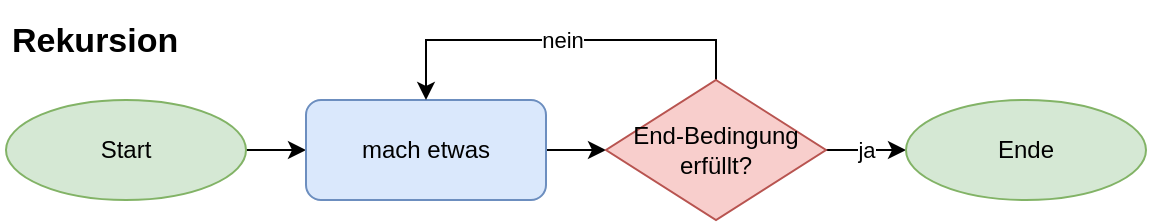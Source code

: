 <mxfile version="14.1.8" type="device"><diagram id="C5RBs43oDa-KdzZeNtuy" name="Page-1"><mxGraphModel dx="372" dy="237" grid="1" gridSize="10" guides="1" tooltips="1" connect="1" arrows="1" fold="1" page="1" pageScale="1" pageWidth="827" pageHeight="1169" math="0" shadow="0"><root><mxCell id="WIyWlLk6GJQsqaUBKTNV-0"/><mxCell id="WIyWlLk6GJQsqaUBKTNV-1" parent="WIyWlLk6GJQsqaUBKTNV-0"/><mxCell id="1hsuo7OrqMztPYaOykLH-0" value="&lt;h1 style=&quot;font-size: 17px;&quot;&gt;Rekursion&lt;/h1&gt;&lt;p style=&quot;font-size: 17px;&quot;&gt;&lt;br style=&quot;font-size: 17px;&quot;&gt;&lt;/p&gt;" style="text;html=1;strokeColor=none;fillColor=none;spacing=5;spacingTop=-20;whiteSpace=wrap;overflow=hidden;rounded=0;fontSize=17;" vertex="1" parent="WIyWlLk6GJQsqaUBKTNV-1"><mxGeometry x="157.5" y="50" width="120" height="30" as="geometry"/></mxCell><mxCell id="1hsuo7OrqMztPYaOykLH-6" style="edgeStyle=orthogonalEdgeStyle;rounded=0;orthogonalLoop=1;jettySize=auto;html=1;entryX=0;entryY=0.5;entryDx=0;entryDy=0;" edge="1" parent="WIyWlLk6GJQsqaUBKTNV-1" source="1hsuo7OrqMztPYaOykLH-1" target="1hsuo7OrqMztPYaOykLH-2"><mxGeometry relative="1" as="geometry"/></mxCell><mxCell id="1hsuo7OrqMztPYaOykLH-1" value="Start" style="ellipse;whiteSpace=wrap;html=1;fillColor=#d5e8d4;strokeColor=#82b366;" vertex="1" parent="WIyWlLk6GJQsqaUBKTNV-1"><mxGeometry x="160" y="90" width="120" height="50" as="geometry"/></mxCell><mxCell id="1hsuo7OrqMztPYaOykLH-5" style="edgeStyle=orthogonalEdgeStyle;rounded=0;orthogonalLoop=1;jettySize=auto;html=1;entryX=0;entryY=0.5;entryDx=0;entryDy=0;" edge="1" parent="WIyWlLk6GJQsqaUBKTNV-1" source="1hsuo7OrqMztPYaOykLH-2" target="1hsuo7OrqMztPYaOykLH-4"><mxGeometry relative="1" as="geometry"/></mxCell><mxCell id="1hsuo7OrqMztPYaOykLH-2" value="mach etwas" style="rounded=1;whiteSpace=wrap;html=1;fillColor=#dae8fc;strokeColor=#6c8ebf;" vertex="1" parent="WIyWlLk6GJQsqaUBKTNV-1"><mxGeometry x="310" y="90" width="120" height="50" as="geometry"/></mxCell><mxCell id="1hsuo7OrqMztPYaOykLH-7" value="nein" style="edgeStyle=orthogonalEdgeStyle;rounded=0;orthogonalLoop=1;jettySize=auto;html=1;exitX=0.5;exitY=0;exitDx=0;exitDy=0;" edge="1" parent="WIyWlLk6GJQsqaUBKTNV-1" source="1hsuo7OrqMztPYaOykLH-4"><mxGeometry relative="1" as="geometry"><mxPoint x="370" y="90" as="targetPoint"/><Array as="points"><mxPoint x="515" y="60"/><mxPoint x="370" y="60"/></Array></mxGeometry></mxCell><mxCell id="1hsuo7OrqMztPYaOykLH-10" value="ja" style="edgeStyle=orthogonalEdgeStyle;rounded=0;orthogonalLoop=1;jettySize=auto;html=1;" edge="1" parent="WIyWlLk6GJQsqaUBKTNV-1" source="1hsuo7OrqMztPYaOykLH-4" target="1hsuo7OrqMztPYaOykLH-9"><mxGeometry relative="1" as="geometry"/></mxCell><mxCell id="1hsuo7OrqMztPYaOykLH-4" value="End-Bedingung erfüllt?" style="rhombus;whiteSpace=wrap;html=1;fillColor=#f8cecc;strokeColor=#b85450;" vertex="1" parent="WIyWlLk6GJQsqaUBKTNV-1"><mxGeometry x="460" y="80" width="110" height="70" as="geometry"/></mxCell><mxCell id="1hsuo7OrqMztPYaOykLH-9" value="Ende" style="ellipse;whiteSpace=wrap;html=1;fillColor=#d5e8d4;strokeColor=#82b366;" vertex="1" parent="WIyWlLk6GJQsqaUBKTNV-1"><mxGeometry x="610" y="90" width="120" height="50" as="geometry"/></mxCell></root></mxGraphModel></diagram></mxfile>